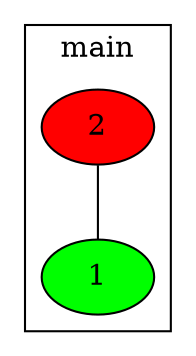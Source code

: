 graph G{
subgraph cluster_main{
	label=main
2[label = 2, fillcolor="red", style=filled];
1[label = 1, fillcolor="green", style=filled];
2 -- 1;

}
}